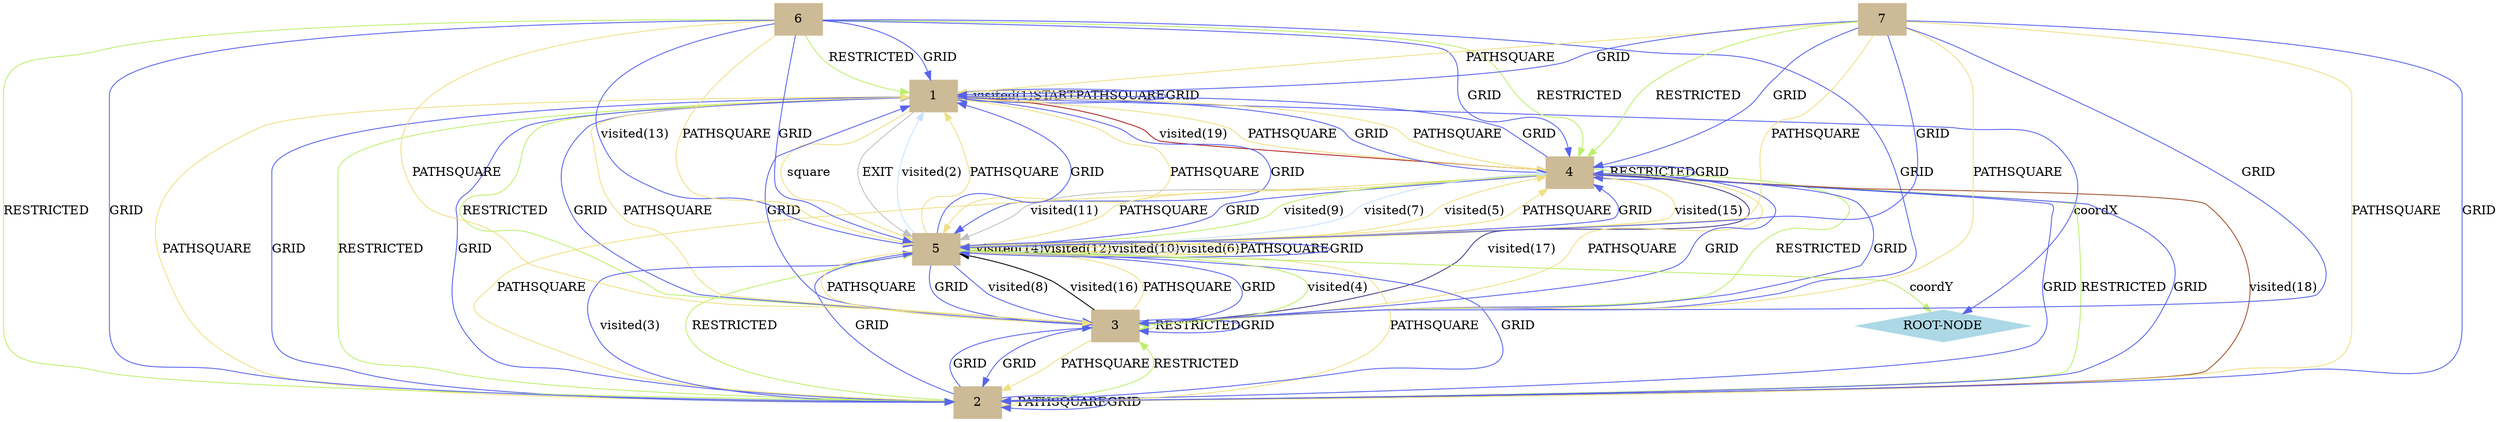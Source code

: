 digraph state {
 graph [fontsize=12]
rankdir=TB;
"1" -> "4" [label = "visited(19)", color = "firebrick"];
"2" -> "4" [label = "visited(18)", color = "sienna"];
"3" -> "4" [label = "visited(17)", color = "SlateBlue4"];
"3" -> "5" [label = "visited(16)", color = "black"];
"4" -> "5" [label = "visited(15)", color = "#efdf84"];
"5" -> "5" [label = "visited(14)", color = "#bdef6b"];
"6" -> "5" [label = "visited(13)", color = "#5863ee"];
"5" -> "5" [label = "visited(12)", color = "LightSteelBlue1"];
"4" -> "5" [label = "visited(11)", color = "gray"];
"5" -> "5" [label = "visited(10)", color = "#efdf84"];
"5" -> "4" [label = "visited(9)", color = "#bdef6b"];
"5" -> "3" [label = "visited(8)", color = "#5863ee"];
"5" -> "4" [label = "visited(7)", color = "LightSteelBlue1"];
"5" -> "5" [label = "visited(6)", color = "gray"];
"5" -> "4" [label = "visited(5)", color = "#efdf84"];
"5" -> "3" [label = "visited(4)", color = "#bdef6b"];
"5" -> "2" [label = "visited(3)", color = "#5863ee"];
"5" -> "1" [label = "visited(2)", color = "LightSteelBlue1"];
"1" -> "1" [label = "visited(1)", color = "gray"];
"1" -> "5" [label = "square", color = "#efdf84"];
"5" -> "ROOT-NODE" [label = "coordY", color = "#bdef6b"];
"1" -> "ROOT-NODE" [label = "coordX", color = "#5863ee"];
"1" -> "1" [label = "START", color = "LightSteelBlue1"];
"1" -> "5" [label = "EXIT", color = "gray"];
"7" -> "5" [label = "PATHSQUARE", color = "#efdf84"];
"7" -> "3" [label = "PATHSQUARE", color = "#efdf84"];
"7" -> "2" [label = "PATHSQUARE", color = "#efdf84"];
"7" -> "1" [label = "PATHSQUARE", color = "#efdf84"];
"6" -> "5" [label = "PATHSQUARE", color = "#efdf84"];
"6" -> "3" [label = "PATHSQUARE", color = "#efdf84"];
"5" -> "5" [label = "PATHSQUARE", color = "#efdf84"];
"5" -> "4" [label = "PATHSQUARE", color = "#efdf84"];
"5" -> "3" [label = "PATHSQUARE", color = "#efdf84"];
"5" -> "2" [label = "PATHSQUARE", color = "#efdf84"];
"5" -> "1" [label = "PATHSQUARE", color = "#efdf84"];
"4" -> "5" [label = "PATHSQUARE", color = "#efdf84"];
"4" -> "1" [label = "PATHSQUARE", color = "#efdf84"];
"3" -> "5" [label = "PATHSQUARE", color = "#efdf84"];
"3" -> "4" [label = "PATHSQUARE", color = "#efdf84"];
"3" -> "2" [label = "PATHSQUARE", color = "#efdf84"];
"3" -> "1" [label = "PATHSQUARE", color = "#efdf84"];
"2" -> "4" [label = "PATHSQUARE", color = "#efdf84"];
"2" -> "2" [label = "PATHSQUARE", color = "#efdf84"];
"1" -> "5" [label = "PATHSQUARE", color = "#efdf84"];
"1" -> "4" [label = "PATHSQUARE", color = "#efdf84"];
"1" -> "2" [label = "PATHSQUARE", color = "#efdf84"];
"1" -> "1" [label = "PATHSQUARE", color = "#efdf84"];
"7" -> "4" [label = "RESTRICTED", color = "#bdef6b"];
"6" -> "4" [label = "RESTRICTED", color = "#bdef6b"];
"6" -> "2" [label = "RESTRICTED", color = "#bdef6b"];
"6" -> "1" [label = "RESTRICTED", color = "#bdef6b"];
"4" -> "4" [label = "RESTRICTED", color = "#bdef6b"];
"4" -> "3" [label = "RESTRICTED", color = "#bdef6b"];
"4" -> "2" [label = "RESTRICTED", color = "#bdef6b"];
"3" -> "3" [label = "RESTRICTED", color = "#bdef6b"];
"2" -> "5" [label = "RESTRICTED", color = "#bdef6b"];
"2" -> "3" [label = "RESTRICTED", color = "#bdef6b"];
"2" -> "1" [label = "RESTRICTED", color = "#bdef6b"];
"1" -> "3" [label = "RESTRICTED", color = "#bdef6b"];
"7" -> "5" [label = "GRID", color = "#5863ee"];
"7" -> "4" [label = "GRID", color = "#5863ee"];
"7" -> "3" [label = "GRID", color = "#5863ee"];
"7" -> "2" [label = "GRID", color = "#5863ee"];
"7" -> "1" [label = "GRID", color = "#5863ee"];
"6" -> "5" [label = "GRID", color = "#5863ee"];
"6" -> "4" [label = "GRID", color = "#5863ee"];
"6" -> "3" [label = "GRID", color = "#5863ee"];
"6" -> "2" [label = "GRID", color = "#5863ee"];
"6" -> "1" [label = "GRID", color = "#5863ee"];
"5" -> "5" [label = "GRID", color = "#5863ee"];
"5" -> "4" [label = "GRID", color = "#5863ee"];
"5" -> "3" [label = "GRID", color = "#5863ee"];
"5" -> "2" [label = "GRID", color = "#5863ee"];
"5" -> "1" [label = "GRID", color = "#5863ee"];
"4" -> "5" [label = "GRID", color = "#5863ee"];
"4" -> "4" [label = "GRID", color = "#5863ee"];
"4" -> "3" [label = "GRID", color = "#5863ee"];
"4" -> "2" [label = "GRID", color = "#5863ee"];
"4" -> "1" [label = "GRID", color = "#5863ee"];
"3" -> "5" [label = "GRID", color = "#5863ee"];
"3" -> "4" [label = "GRID", color = "#5863ee"];
"3" -> "3" [label = "GRID", color = "#5863ee"];
"3" -> "2" [label = "GRID", color = "#5863ee"];
"3" -> "1" [label = "GRID", color = "#5863ee"];
"2" -> "5" [label = "GRID", color = "#5863ee"];
"2" -> "4" [label = "GRID", color = "#5863ee"];
"2" -> "3" [label = "GRID", color = "#5863ee"];
"2" -> "2" [label = "GRID", color = "#5863ee"];
"2" -> "1" [label = "GRID", color = "#5863ee"];
"1" -> "5" [label = "GRID", color = "#5863ee"];
"1" -> "4" [label = "GRID", color = "#5863ee"];
"1" -> "3" [label = "GRID", color = "#5863ee"];
"1" -> "2" [label = "GRID", color = "#5863ee"];
"1" -> "1" [label = "GRID", color = "#5863ee"];
"1" [color = "wheat3", style = "filled, solid", shape = "box"]
"4" [color = "wheat3", style = "filled, solid", shape = "box"]
"2" [color = "wheat3", style = "filled, solid", shape = "box"]
"3" [color = "wheat3", style = "filled, solid", shape = "box"]
"5" [color = "wheat3", style = "filled, solid", shape = "box"]
"6" [color = "wheat3", style = "filled, solid", shape = "box"]
"ROOT-NODE" [color = "lightblue", style = "filled, solid", shape = "diamond"]
"7" [color = "wheat3", style = "filled, solid", shape = "box"]
subgraph "cluster_TOAST_MESSAGE" {node [style=filled,color=white]; label="TOAST_MESSAGE"; style=filled;color=lightgrey; }
subgraph "cluster_ANSWERS" {node [style=filled,color=white]; label="ANSWERS"; style=filled;color=lightgrey; }
}